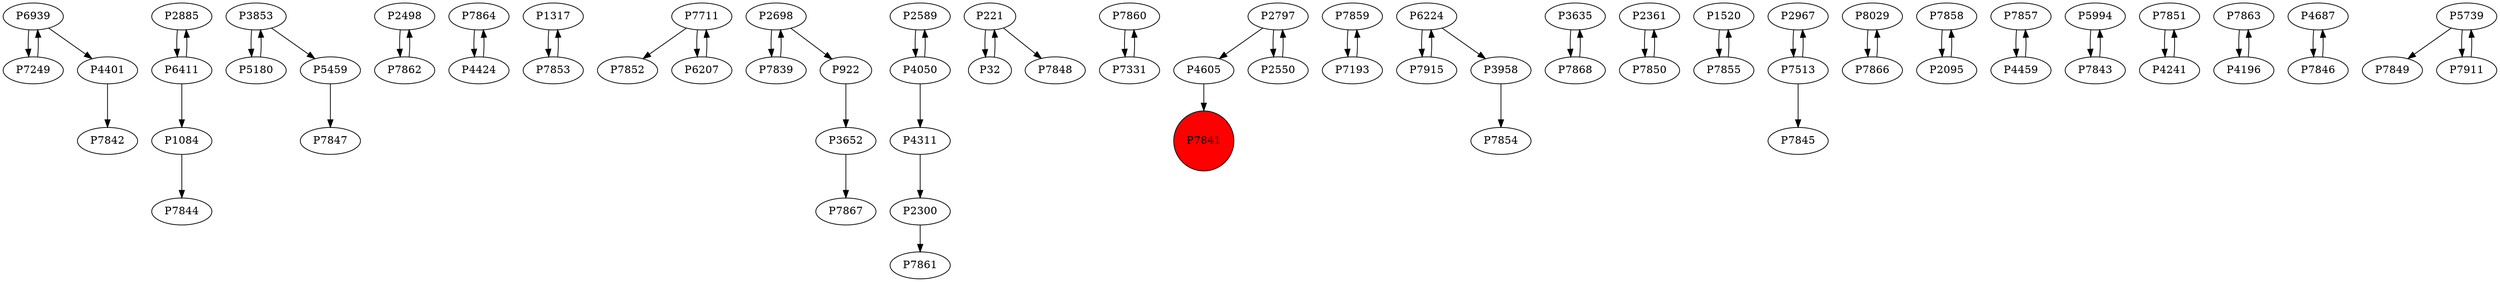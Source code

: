 digraph {
	P6939 -> P7249
	P2885 -> P6411
	P3853 -> P5180
	P2498 -> P7862
	P7864 -> P4424
	P1317 -> P7853
	P7711 -> P7852
	P3652 -> P7867
	P7711 -> P6207
	P7839 -> P2698
	P2589 -> P4050
	P221 -> P32
	P7860 -> P7331
	P4401 -> P7842
	P2797 -> P4605
	P7862 -> P2498
	P7859 -> P7193
	P6224 -> P7915
	P32 -> P221
	P6411 -> P2885
	P3635 -> P7868
	P2361 -> P7850
	P1520 -> P7855
	P922 -> P3652
	P5180 -> P3853
	P2698 -> P7839
	P3958 -> P7854
	P2967 -> P7513
	P7193 -> P7859
	P8029 -> P7866
	P7858 -> P2095
	P7857 -> P4459
	P4424 -> P7864
	P1084 -> P7844
	P7331 -> P7860
	P4311 -> P2300
	P4050 -> P2589
	P7866 -> P8029
	P7855 -> P1520
	P7915 -> P6224
	P5994 -> P7843
	P5459 -> P7847
	P7851 -> P4241
	P6411 -> P1084
	P2698 -> P922
	P7850 -> P2361
	P4605 -> P7841
	P4241 -> P7851
	P4050 -> P4311
	P6224 -> P3958
	P7513 -> P2967
	P7863 -> P4196
	P221 -> P7848
	P4459 -> P7857
	P2095 -> P7858
	P6939 -> P4401
	P7249 -> P6939
	P7513 -> P7845
	P4687 -> P7846
	P2300 -> P7861
	P4196 -> P7863
	P7843 -> P5994
	P5739 -> P7849
	P3853 -> P5459
	P2550 -> P2797
	P7868 -> P3635
	P7853 -> P1317
	P7846 -> P4687
	P2797 -> P2550
	P5739 -> P7911
	P6207 -> P7711
	P7911 -> P5739
	P7841 [shape=circle]
	P7841 [style=filled]
	P7841 [fillcolor=red]
}